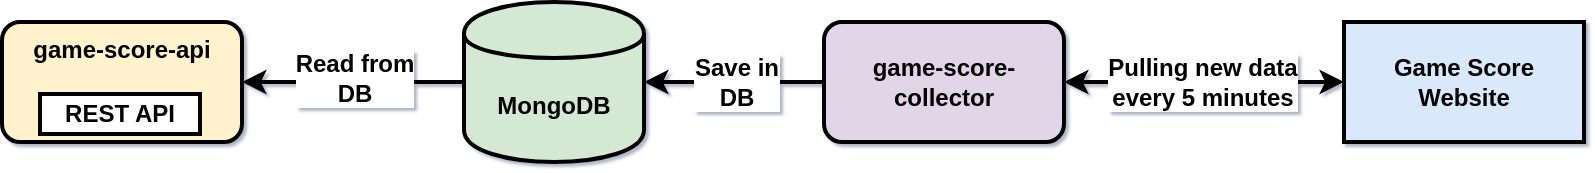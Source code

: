 <mxfile version="10.6.7" type="device"><diagram id="YORkZ1csR0foWi9J4zm0" name="Page-1"><mxGraphModel dx="758" dy="529" grid="1" gridSize="10" guides="1" tooltips="1" connect="1" arrows="1" fold="1" page="1" pageScale="1" pageWidth="850" pageHeight="1100" math="0" shadow="1"><root><mxCell id="0"/><mxCell id="1" parent="0"/><mxCell id="tU0SqIbnpsdIh0sqHYYr-1" value="&lt;b&gt;game-score-api&lt;/b&gt;" style="rounded=1;whiteSpace=wrap;html=1;strokeWidth=2;horizontal=1;verticalAlign=top;fillColor=#fff2cc;strokeColor=#000000;" vertex="1" parent="1"><mxGeometry x="29" y="30" width="120" height="60" as="geometry"/></mxCell><mxCell id="tU0SqIbnpsdIh0sqHYYr-2" value="&lt;b&gt;MongoDB&lt;/b&gt;" style="shape=cylinder;whiteSpace=wrap;html=1;boundedLbl=1;backgroundOutline=1;strokeWidth=2;fillColor=#d5e8d4;strokeColor=#000000;" vertex="1" parent="1"><mxGeometry x="260" y="20" width="90" height="80" as="geometry"/></mxCell><mxCell id="tU0SqIbnpsdIh0sqHYYr-3" value="&lt;b&gt;game-score-collector&lt;/b&gt;" style="rounded=1;whiteSpace=wrap;html=1;strokeWidth=2;fillColor=#e1d5e7;strokeColor=#000000;" vertex="1" parent="1"><mxGeometry x="440" y="30" width="120" height="60" as="geometry"/></mxCell><mxCell id="tU0SqIbnpsdIh0sqHYYr-4" value="&lt;b&gt;Game Score&lt;br&gt;Website&lt;/b&gt;" style="rounded=0;whiteSpace=wrap;html=1;strokeWidth=2;fillColor=#dae8fc;strokeColor=#000000;" vertex="1" parent="1"><mxGeometry x="700" y="30" width="120" height="60" as="geometry"/></mxCell><mxCell id="tU0SqIbnpsdIh0sqHYYr-5" value="&lt;b&gt;REST API&lt;/b&gt;" style="rounded=0;whiteSpace=wrap;html=1;strokeWidth=2;" vertex="1" parent="1"><mxGeometry x="48" y="66" width="80" height="20" as="geometry"/></mxCell><mxCell id="tU0SqIbnpsdIh0sqHYYr-7" value="" style="endArrow=classic;startArrow=classic;html=1;exitX=1;exitY=0.5;exitDx=0;exitDy=0;strokeWidth=2;" edge="1" parent="1" source="tU0SqIbnpsdIh0sqHYYr-3" target="tU0SqIbnpsdIh0sqHYYr-4"><mxGeometry width="50" height="50" relative="1" as="geometry"><mxPoint x="400" y="110" as="sourcePoint"/><mxPoint x="450" y="60" as="targetPoint"/></mxGeometry></mxCell><mxCell id="tU0SqIbnpsdIh0sqHYYr-8" value="&lt;b&gt;Pulling new data&lt;br&gt;every 5 minutes&lt;/b&gt;" style="text;html=1;resizable=0;points=[];align=center;verticalAlign=middle;labelBackgroundColor=#ffffff;" vertex="1" connectable="0" parent="tU0SqIbnpsdIh0sqHYYr-7"><mxGeometry x="0.142" y="2" relative="1" as="geometry"><mxPoint x="-11.5" y="2" as="offset"/></mxGeometry></mxCell><mxCell id="tU0SqIbnpsdIh0sqHYYr-9" value="" style="endArrow=classic;html=1;strokeWidth=2;exitX=0;exitY=0.5;exitDx=0;exitDy=0;entryX=1;entryY=0.5;entryDx=0;entryDy=0;" edge="1" parent="1" source="tU0SqIbnpsdIh0sqHYYr-3" target="tU0SqIbnpsdIh0sqHYYr-2"><mxGeometry width="50" height="50" relative="1" as="geometry"><mxPoint x="300" y="180" as="sourcePoint"/><mxPoint x="350" y="130" as="targetPoint"/></mxGeometry></mxCell><mxCell id="tU0SqIbnpsdIh0sqHYYr-14" value="&lt;b&gt;Save in&lt;br&gt;DB&lt;/b&gt;&lt;br&gt;" style="text;html=1;resizable=0;points=[];align=center;verticalAlign=middle;labelBackgroundColor=#ffffff;" vertex="1" connectable="0" parent="tU0SqIbnpsdIh0sqHYYr-9"><mxGeometry x="-0.012" relative="1" as="geometry"><mxPoint as="offset"/></mxGeometry></mxCell><mxCell id="tU0SqIbnpsdIh0sqHYYr-11" value="" style="endArrow=classic;html=1;strokeWidth=2;entryX=1;entryY=0.5;entryDx=0;entryDy=0;exitX=0;exitY=0.5;exitDx=0;exitDy=0;" edge="1" parent="1" source="tU0SqIbnpsdIh0sqHYYr-2" target="tU0SqIbnpsdIh0sqHYYr-1"><mxGeometry width="50" height="50" relative="1" as="geometry"><mxPoint x="170" y="190" as="sourcePoint"/><mxPoint x="220" y="140" as="targetPoint"/></mxGeometry></mxCell><mxCell id="tU0SqIbnpsdIh0sqHYYr-15" value="&lt;b&gt;Read from&lt;br&gt;DB&lt;/b&gt;&lt;br&gt;" style="text;html=1;resizable=0;points=[];align=center;verticalAlign=middle;labelBackgroundColor=#ffffff;" vertex="1" connectable="0" parent="tU0SqIbnpsdIh0sqHYYr-11"><mxGeometry x="-0.01" y="-2" relative="1" as="geometry"><mxPoint as="offset"/></mxGeometry></mxCell></root></mxGraphModel></diagram></mxfile>